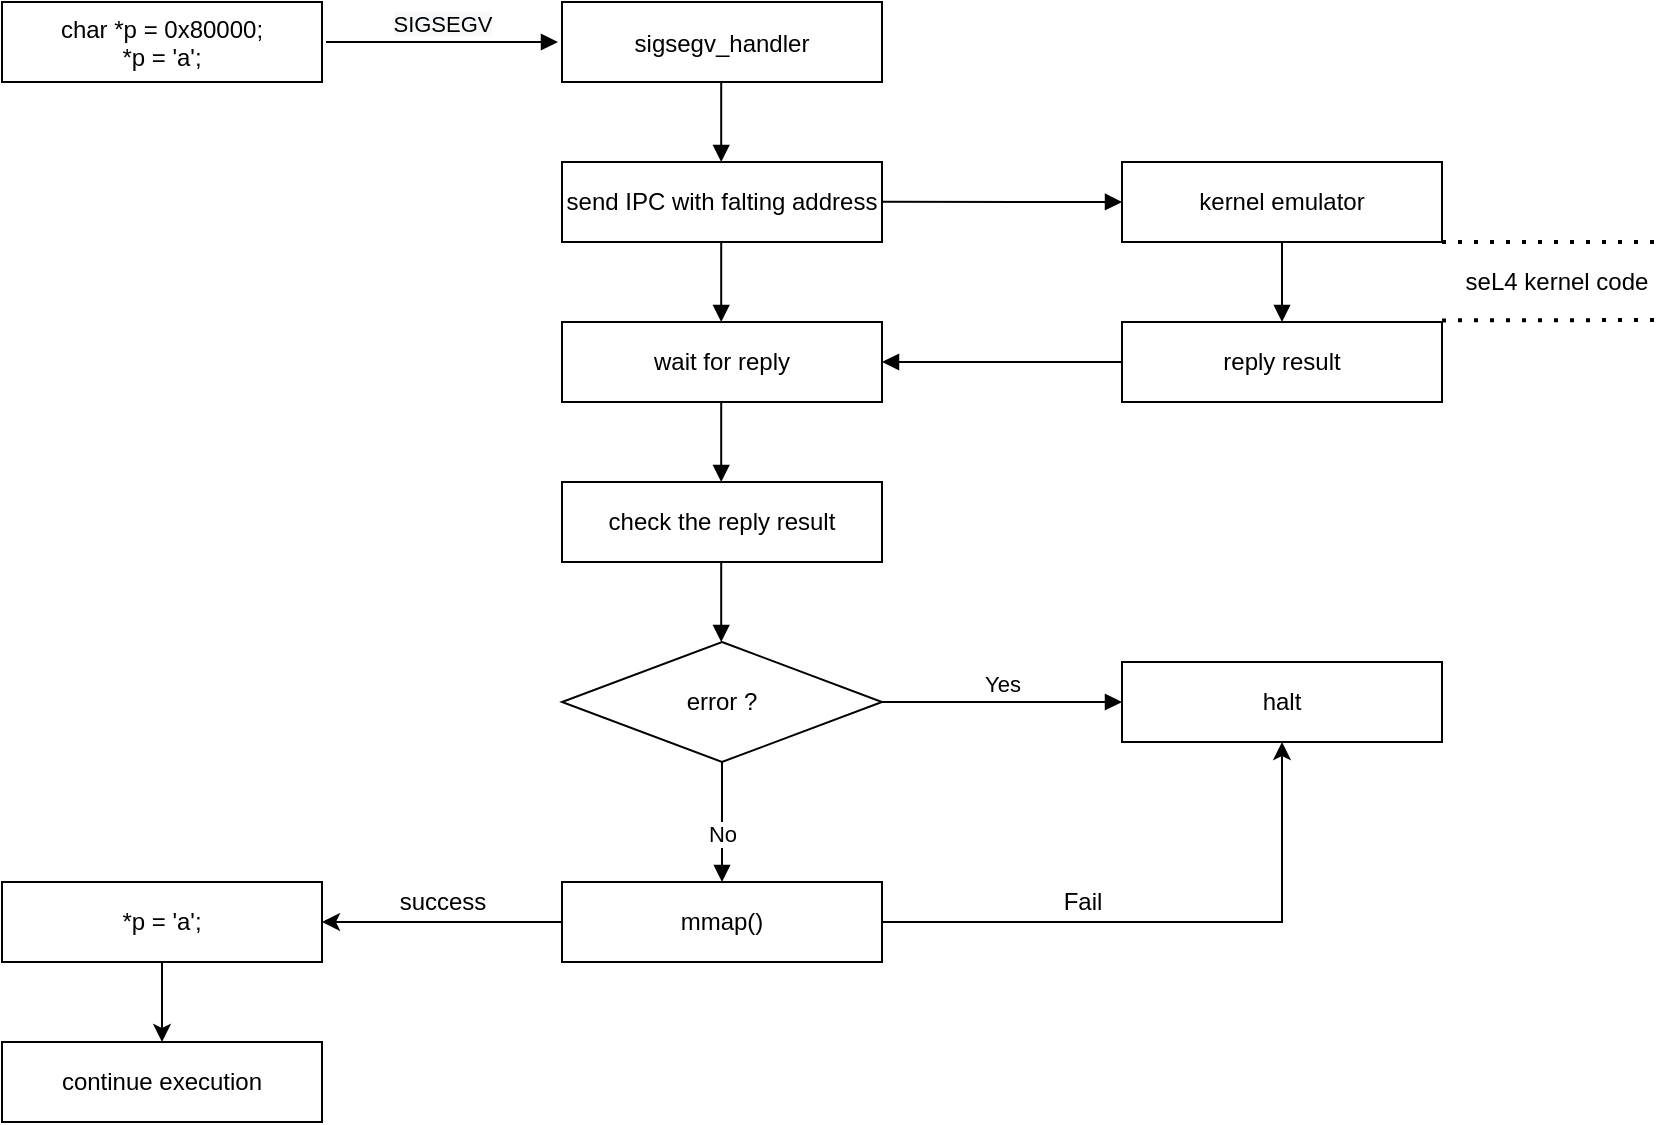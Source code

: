 <mxfile version="14.9.6" type="device"><diagram id="IiqeiK1zxUkC8sfGlpE4" name="Page-1"><mxGraphModel dx="1182" dy="627" grid="1" gridSize="10" guides="1" tooltips="1" connect="1" arrows="1" fold="1" page="1" pageScale="1" pageWidth="827" pageHeight="1169" math="0" shadow="0"><root><mxCell id="0"/><mxCell id="1" parent="0"/><mxCell id="jT6zXKJSt9Uo0kUEiRXN-1" value="char *p = 0x80000;&#10;*p = 'a';" style="shape=umlLifeline;perimeter=lifelinePerimeter;container=1;collapsible=0;recursiveResize=0;rounded=0;shadow=0;strokeWidth=1;size=40;" parent="1" vertex="1"><mxGeometry x="210" y="110" width="160" height="40" as="geometry"/></mxCell><mxCell id="jT6zXKJSt9Uo0kUEiRXN-3" value="sigsegv_handler" style="shape=umlLifeline;perimeter=lifelinePerimeter;container=1;collapsible=0;recursiveResize=0;rounded=0;shadow=0;strokeWidth=1;size=40;" parent="1" vertex="1"><mxGeometry x="490" y="110" width="160" height="40" as="geometry"/></mxCell><mxCell id="jT6zXKJSt9Uo0kUEiRXN-18" value="error ?" style="strokeWidth=1;html=1;shape=mxgraph.flowchart.decision;whiteSpace=wrap;" parent="jT6zXKJSt9Uo0kUEiRXN-3" vertex="1"><mxGeometry y="320" width="160" height="60" as="geometry"/></mxCell><mxCell id="jT6zXKJSt9Uo0kUEiRXN-5" value="send IPC with falting address" style="rounded=0;whiteSpace=wrap;html=1;" parent="1" vertex="1"><mxGeometry x="490" y="190" width="160" height="40" as="geometry"/></mxCell><mxCell id="jT6zXKJSt9Uo0kUEiRXN-7" value="wait for reply" style="rounded=0;whiteSpace=wrap;html=1;" parent="1" vertex="1"><mxGeometry x="490" y="270" width="160" height="40" as="geometry"/></mxCell><mxCell id="jT6zXKJSt9Uo0kUEiRXN-36" style="edgeStyle=orthogonalEdgeStyle;rounded=0;orthogonalLoop=1;jettySize=auto;html=1;entryX=0.5;entryY=1;entryDx=0;entryDy=0;" parent="1" source="jT6zXKJSt9Uo0kUEiRXN-8" target="jT6zXKJSt9Uo0kUEiRXN-35" edge="1"><mxGeometry relative="1" as="geometry"><mxPoint x="730" y="460" as="targetPoint"/></mxGeometry></mxCell><mxCell id="jT6zXKJSt9Uo0kUEiRXN-39" style="edgeStyle=orthogonalEdgeStyle;rounded=0;orthogonalLoop=1;jettySize=auto;html=1;entryX=1;entryY=0.5;entryDx=0;entryDy=0;" parent="1" source="jT6zXKJSt9Uo0kUEiRXN-8" target="jT6zXKJSt9Uo0kUEiRXN-10" edge="1"><mxGeometry relative="1" as="geometry"/></mxCell><mxCell id="jT6zXKJSt9Uo0kUEiRXN-8" value="mmap()" style="rounded=0;whiteSpace=wrap;html=1;" parent="1" vertex="1"><mxGeometry x="490" y="550" width="160" height="40" as="geometry"/></mxCell><mxCell id="jT6zXKJSt9Uo0kUEiRXN-9" value="check the reply result" style="rounded=0;whiteSpace=wrap;html=1;" parent="1" vertex="1"><mxGeometry x="490" y="350" width="160" height="40" as="geometry"/></mxCell><mxCell id="jT6zXKJSt9Uo0kUEiRXN-41" style="edgeStyle=orthogonalEdgeStyle;rounded=0;orthogonalLoop=1;jettySize=auto;html=1;" parent="1" source="jT6zXKJSt9Uo0kUEiRXN-10" edge="1"><mxGeometry relative="1" as="geometry"><mxPoint x="290" y="630" as="targetPoint"/></mxGeometry></mxCell><mxCell id="jT6zXKJSt9Uo0kUEiRXN-10" value="*p = 'a';" style="rounded=0;whiteSpace=wrap;html=1;" parent="1" vertex="1"><mxGeometry x="210" y="550" width="160" height="40" as="geometry"/></mxCell><mxCell id="jT6zXKJSt9Uo0kUEiRXN-20" value="&lt;span style=&quot;background-color: rgb(248 , 249 , 250)&quot;&gt;SIGSEGV&lt;/span&gt;" style="html=1;verticalAlign=bottom;endArrow=block;" parent="1" edge="1"><mxGeometry x="0.004" width="80" relative="1" as="geometry"><mxPoint x="372" y="130" as="sourcePoint"/><mxPoint x="488" y="130" as="targetPoint"/><mxPoint as="offset"/></mxGeometry></mxCell><mxCell id="jT6zXKJSt9Uo0kUEiRXN-21" value="kernel emulator" style="rounded=0;whiteSpace=wrap;html=1;" parent="1" vertex="1"><mxGeometry x="770" y="190" width="160" height="40" as="geometry"/></mxCell><mxCell id="jT6zXKJSt9Uo0kUEiRXN-22" value="reply result" style="rounded=0;whiteSpace=wrap;html=1;" parent="1" vertex="1"><mxGeometry x="770" y="270" width="160" height="40" as="geometry"/></mxCell><mxCell id="jT6zXKJSt9Uo0kUEiRXN-23" value="" style="html=1;verticalAlign=bottom;endArrow=block;entryX=0;entryY=0.5;entryDx=0;entryDy=0;" parent="1" target="jT6zXKJSt9Uo0kUEiRXN-21" edge="1"><mxGeometry x="0.004" width="80" relative="1" as="geometry"><mxPoint x="650" y="209.92" as="sourcePoint"/><mxPoint x="765.6" y="209.6" as="targetPoint"/><mxPoint as="offset"/></mxGeometry></mxCell><mxCell id="jT6zXKJSt9Uo0kUEiRXN-24" value="" style="html=1;verticalAlign=bottom;endArrow=block;entryX=1;entryY=0.5;entryDx=0;entryDy=0;exitX=0;exitY=0.5;exitDx=0;exitDy=0;" parent="1" source="jT6zXKJSt9Uo0kUEiRXN-22" target="jT6zXKJSt9Uo0kUEiRXN-7" edge="1"><mxGeometry x="0.004" width="80" relative="1" as="geometry"><mxPoint x="382" y="140" as="sourcePoint"/><mxPoint x="497.6" y="139.68" as="targetPoint"/><mxPoint as="offset"/></mxGeometry></mxCell><mxCell id="jT6zXKJSt9Uo0kUEiRXN-25" value="" style="html=1;verticalAlign=bottom;endArrow=block;entryX=0.5;entryY=0;entryDx=0;entryDy=0;exitX=0.5;exitY=1;exitDx=0;exitDy=0;" parent="1" source="jT6zXKJSt9Uo0kUEiRXN-21" target="jT6zXKJSt9Uo0kUEiRXN-22" edge="1"><mxGeometry x="0.004" width="80" relative="1" as="geometry"><mxPoint x="780" y="300" as="sourcePoint"/><mxPoint x="660" y="300" as="targetPoint"/><mxPoint as="offset"/></mxGeometry></mxCell><mxCell id="jT6zXKJSt9Uo0kUEiRXN-27" value="" style="html=1;verticalAlign=bottom;endArrow=block;entryX=0.5;entryY=0;entryDx=0;entryDy=0;exitX=0.5;exitY=1;exitDx=0;exitDy=0;exitPerimeter=0;" parent="1" edge="1"><mxGeometry x="0.004" width="80" relative="1" as="geometry"><mxPoint x="569.6" y="230" as="sourcePoint"/><mxPoint x="569.6" y="270" as="targetPoint"/><mxPoint as="offset"/></mxGeometry></mxCell><mxCell id="jT6zXKJSt9Uo0kUEiRXN-28" value="" style="html=1;verticalAlign=bottom;endArrow=block;entryX=0.5;entryY=0;entryDx=0;entryDy=0;exitX=0.5;exitY=1;exitDx=0;exitDy=0;exitPerimeter=0;" parent="1" edge="1"><mxGeometry x="0.004" width="80" relative="1" as="geometry"><mxPoint x="569.6" y="310" as="sourcePoint"/><mxPoint x="569.6" y="350" as="targetPoint"/><mxPoint as="offset"/></mxGeometry></mxCell><mxCell id="jT6zXKJSt9Uo0kUEiRXN-29" value="" style="html=1;verticalAlign=bottom;endArrow=block;entryX=0.5;entryY=0;entryDx=0;entryDy=0;exitX=0.5;exitY=1;exitDx=0;exitDy=0;exitPerimeter=0;" parent="1" edge="1"><mxGeometry x="0.004" width="80" relative="1" as="geometry"><mxPoint x="569.6" y="390" as="sourcePoint"/><mxPoint x="569.6" y="430" as="targetPoint"/><mxPoint as="offset"/></mxGeometry></mxCell><mxCell id="jT6zXKJSt9Uo0kUEiRXN-32" value="Yes" style="html=1;verticalAlign=bottom;endArrow=block;entryX=0;entryY=0.5;entryDx=0;entryDy=0;" parent="1" target="jT6zXKJSt9Uo0kUEiRXN-35" edge="1"><mxGeometry width="80" relative="1" as="geometry"><mxPoint x="650" y="460" as="sourcePoint"/><mxPoint x="730" y="460" as="targetPoint"/></mxGeometry></mxCell><mxCell id="jT6zXKJSt9Uo0kUEiRXN-33" value="No" style="html=1;verticalAlign=bottom;endArrow=block;exitX=0.5;exitY=1;exitDx=0;exitDy=0;exitPerimeter=0;entryX=0.5;entryY=0;entryDx=0;entryDy=0;" parent="1" source="jT6zXKJSt9Uo0kUEiRXN-18" target="jT6zXKJSt9Uo0kUEiRXN-8" edge="1"><mxGeometry x="0.5" width="80" relative="1" as="geometry"><mxPoint x="690" y="480" as="sourcePoint"/><mxPoint x="770" y="480" as="targetPoint"/><mxPoint as="offset"/></mxGeometry></mxCell><mxCell id="jT6zXKJSt9Uo0kUEiRXN-34" value="" style="html=1;verticalAlign=bottom;endArrow=block;entryX=0.5;entryY=0;entryDx=0;entryDy=0;exitX=0.5;exitY=1;exitDx=0;exitDy=0;exitPerimeter=0;" parent="1" edge="1"><mxGeometry x="0.004" width="80" relative="1" as="geometry"><mxPoint x="569.6" y="150" as="sourcePoint"/><mxPoint x="569.6" y="190" as="targetPoint"/><mxPoint as="offset"/></mxGeometry></mxCell><mxCell id="jT6zXKJSt9Uo0kUEiRXN-35" value="halt" style="rounded=0;whiteSpace=wrap;html=1;" parent="1" vertex="1"><mxGeometry x="770" y="440" width="160" height="40" as="geometry"/></mxCell><mxCell id="jT6zXKJSt9Uo0kUEiRXN-38" value="Fail" style="text;html=1;align=center;verticalAlign=middle;resizable=0;points=[];autosize=1;strokeColor=none;" parent="1" vertex="1"><mxGeometry x="735" y="550" width="30" height="20" as="geometry"/></mxCell><mxCell id="jT6zXKJSt9Uo0kUEiRXN-40" value="success" style="text;html=1;align=center;verticalAlign=middle;resizable=0;points=[];autosize=1;strokeColor=none;" parent="1" vertex="1"><mxGeometry x="400" y="550" width="60" height="20" as="geometry"/></mxCell><mxCell id="jT6zXKJSt9Uo0kUEiRXN-42" value="continue execution" style="rounded=0;whiteSpace=wrap;html=1;" parent="1" vertex="1"><mxGeometry x="210" y="630" width="160" height="40" as="geometry"/></mxCell><mxCell id="jT6zXKJSt9Uo0kUEiRXN-43" value="" style="endArrow=none;dashed=1;html=1;dashPattern=1 3;strokeWidth=2;exitX=1;exitY=1;exitDx=0;exitDy=0;" parent="1" source="jT6zXKJSt9Uo0kUEiRXN-21" edge="1"><mxGeometry width="50" height="50" relative="1" as="geometry"><mxPoint x="600" y="440" as="sourcePoint"/><mxPoint x="1040" y="230" as="targetPoint"/></mxGeometry></mxCell><mxCell id="jT6zXKJSt9Uo0kUEiRXN-44" value="" style="endArrow=none;dashed=1;html=1;dashPattern=1 3;strokeWidth=2;exitX=1;exitY=1;exitDx=0;exitDy=0;" parent="1" edge="1"><mxGeometry width="50" height="50" relative="1" as="geometry"><mxPoint x="930" y="269.2" as="sourcePoint"/><mxPoint x="1040" y="269" as="targetPoint"/></mxGeometry></mxCell><mxCell id="jT6zXKJSt9Uo0kUEiRXN-45" value="seL4 kernel code" style="text;html=1;align=center;verticalAlign=middle;resizable=0;points=[];autosize=1;strokeColor=none;" parent="1" vertex="1"><mxGeometry x="932" y="240" width="110" height="20" as="geometry"/></mxCell></root></mxGraphModel></diagram></mxfile>